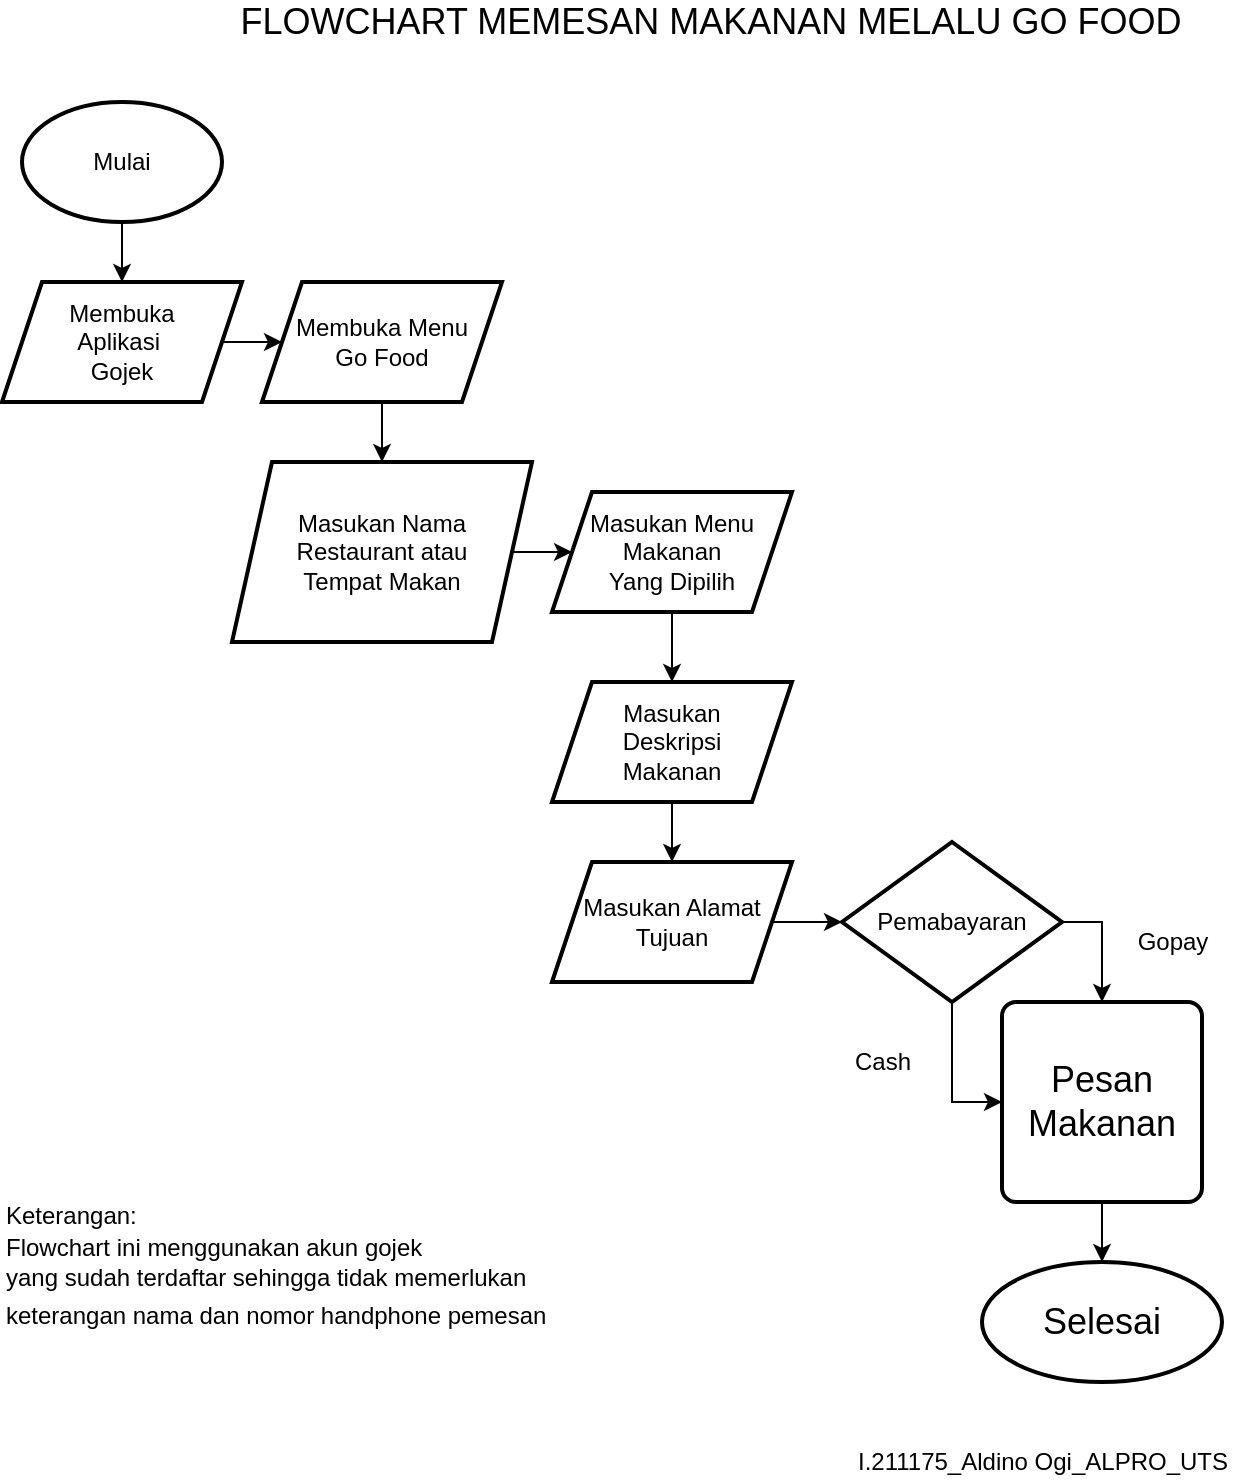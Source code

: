 <mxfile version="15.8.3" type="github">
  <diagram id="q5lzh3VrX62Dl-bmtcdY" name="Page-1">
    <mxGraphModel dx="538" dy="604" grid="1" gridSize="10" guides="1" tooltips="1" connect="1" arrows="1" fold="1" page="1" pageScale="1" pageWidth="827" pageHeight="1169" math="0" shadow="0">
      <root>
        <mxCell id="0" />
        <mxCell id="1" parent="0" />
        <mxCell id="kvS5LR6cUwifq-0sm4ZO-4" value="" style="edgeStyle=orthogonalEdgeStyle;rounded=0;orthogonalLoop=1;jettySize=auto;html=1;fontSize=18;" edge="1" parent="1" source="kvS5LR6cUwifq-0sm4ZO-1" target="kvS5LR6cUwifq-0sm4ZO-3">
          <mxGeometry relative="1" as="geometry" />
        </mxCell>
        <mxCell id="kvS5LR6cUwifq-0sm4ZO-1" value="Mulai" style="strokeWidth=2;html=1;shape=mxgraph.flowchart.start_1;whiteSpace=wrap;" vertex="1" parent="1">
          <mxGeometry x="70" y="90" width="100" height="60" as="geometry" />
        </mxCell>
        <mxCell id="kvS5LR6cUwifq-0sm4ZO-2" value="&lt;font style=&quot;font-size: 18px&quot;&gt;FLOWCHART MEMESAN MAKANAN MELALU GO FOOD&lt;/font&gt;" style="text;html=1;align=center;verticalAlign=middle;resizable=0;points=[];autosize=1;strokeColor=none;fillColor=none;" vertex="1" parent="1">
          <mxGeometry x="169" y="40" width="490" height="20" as="geometry" />
        </mxCell>
        <mxCell id="kvS5LR6cUwifq-0sm4ZO-6" value="" style="edgeStyle=orthogonalEdgeStyle;rounded=0;orthogonalLoop=1;jettySize=auto;html=1;fontSize=18;" edge="1" parent="1" source="kvS5LR6cUwifq-0sm4ZO-3" target="kvS5LR6cUwifq-0sm4ZO-5">
          <mxGeometry relative="1" as="geometry" />
        </mxCell>
        <mxCell id="kvS5LR6cUwifq-0sm4ZO-3" value="Membuka &lt;br&gt;Aplikasi&amp;nbsp;&lt;br&gt;Gojek" style="shape=parallelogram;perimeter=parallelogramPerimeter;whiteSpace=wrap;html=1;fixedSize=1;strokeWidth=2;" vertex="1" parent="1">
          <mxGeometry x="60" y="180" width="120" height="60" as="geometry" />
        </mxCell>
        <mxCell id="kvS5LR6cUwifq-0sm4ZO-8" value="" style="edgeStyle=orthogonalEdgeStyle;rounded=0;orthogonalLoop=1;jettySize=auto;html=1;fontSize=18;" edge="1" parent="1" source="kvS5LR6cUwifq-0sm4ZO-5" target="kvS5LR6cUwifq-0sm4ZO-7">
          <mxGeometry relative="1" as="geometry" />
        </mxCell>
        <mxCell id="kvS5LR6cUwifq-0sm4ZO-5" value="Membuka Menu&lt;br&gt;Go Food" style="shape=parallelogram;perimeter=parallelogramPerimeter;whiteSpace=wrap;html=1;fixedSize=1;strokeWidth=2;" vertex="1" parent="1">
          <mxGeometry x="190" y="180" width="120" height="60" as="geometry" />
        </mxCell>
        <mxCell id="kvS5LR6cUwifq-0sm4ZO-22" value="" style="edgeStyle=orthogonalEdgeStyle;rounded=0;orthogonalLoop=1;jettySize=auto;html=1;fontSize=18;" edge="1" parent="1" source="kvS5LR6cUwifq-0sm4ZO-7" target="kvS5LR6cUwifq-0sm4ZO-9">
          <mxGeometry relative="1" as="geometry" />
        </mxCell>
        <mxCell id="kvS5LR6cUwifq-0sm4ZO-7" value="Masukan Nama&lt;br&gt;Restaurant atau &lt;br&gt;Tempat Makan" style="shape=parallelogram;perimeter=parallelogramPerimeter;whiteSpace=wrap;html=1;fixedSize=1;strokeWidth=2;" vertex="1" parent="1">
          <mxGeometry x="175" y="270" width="150" height="90" as="geometry" />
        </mxCell>
        <mxCell id="kvS5LR6cUwifq-0sm4ZO-12" value="" style="edgeStyle=orthogonalEdgeStyle;rounded=0;orthogonalLoop=1;jettySize=auto;html=1;fontSize=18;" edge="1" parent="1" source="kvS5LR6cUwifq-0sm4ZO-9" target="kvS5LR6cUwifq-0sm4ZO-11">
          <mxGeometry relative="1" as="geometry" />
        </mxCell>
        <mxCell id="kvS5LR6cUwifq-0sm4ZO-9" value="Masukan Menu Makanan&lt;br&gt;Yang Dipilih" style="shape=parallelogram;perimeter=parallelogramPerimeter;whiteSpace=wrap;html=1;fixedSize=1;strokeWidth=2;" vertex="1" parent="1">
          <mxGeometry x="335" y="285" width="120" height="60" as="geometry" />
        </mxCell>
        <mxCell id="kvS5LR6cUwifq-0sm4ZO-14" value="" style="edgeStyle=orthogonalEdgeStyle;rounded=0;orthogonalLoop=1;jettySize=auto;html=1;fontSize=18;" edge="1" parent="1" source="kvS5LR6cUwifq-0sm4ZO-11" target="kvS5LR6cUwifq-0sm4ZO-13">
          <mxGeometry relative="1" as="geometry" />
        </mxCell>
        <mxCell id="kvS5LR6cUwifq-0sm4ZO-11" value="Masukan &lt;br&gt;Deskripsi&lt;br&gt;Makanan" style="shape=parallelogram;perimeter=parallelogramPerimeter;whiteSpace=wrap;html=1;fixedSize=1;strokeWidth=2;" vertex="1" parent="1">
          <mxGeometry x="335" y="380" width="120" height="60" as="geometry" />
        </mxCell>
        <mxCell id="kvS5LR6cUwifq-0sm4ZO-16" value="" style="edgeStyle=orthogonalEdgeStyle;rounded=0;orthogonalLoop=1;jettySize=auto;html=1;fontSize=18;" edge="1" parent="1" source="kvS5LR6cUwifq-0sm4ZO-13" target="kvS5LR6cUwifq-0sm4ZO-15">
          <mxGeometry relative="1" as="geometry" />
        </mxCell>
        <mxCell id="kvS5LR6cUwifq-0sm4ZO-13" value="Masukan Alamat&lt;br&gt;Tujuan" style="shape=parallelogram;perimeter=parallelogramPerimeter;whiteSpace=wrap;html=1;fixedSize=1;strokeWidth=2;" vertex="1" parent="1">
          <mxGeometry x="335" y="470" width="120" height="60" as="geometry" />
        </mxCell>
        <mxCell id="kvS5LR6cUwifq-0sm4ZO-15" value="Pemabayaran" style="rhombus;whiteSpace=wrap;html=1;strokeWidth=2;" vertex="1" parent="1">
          <mxGeometry x="480" y="460" width="110" height="80" as="geometry" />
        </mxCell>
        <mxCell id="kvS5LR6cUwifq-0sm4ZO-21" value="" style="edgeStyle=orthogonalEdgeStyle;rounded=0;orthogonalLoop=1;jettySize=auto;html=1;fontSize=18;" edge="1" parent="1" source="kvS5LR6cUwifq-0sm4ZO-17" target="kvS5LR6cUwifq-0sm4ZO-20">
          <mxGeometry relative="1" as="geometry" />
        </mxCell>
        <mxCell id="kvS5LR6cUwifq-0sm4ZO-17" value="Pesan Makanan" style="rounded=1;whiteSpace=wrap;html=1;absoluteArcSize=1;arcSize=14;strokeWidth=2;fontSize=18;" vertex="1" parent="1">
          <mxGeometry x="560" y="540" width="100" height="100" as="geometry" />
        </mxCell>
        <mxCell id="kvS5LR6cUwifq-0sm4ZO-18" value="" style="endArrow=classic;html=1;rounded=0;fontSize=18;exitX=1;exitY=0.5;exitDx=0;exitDy=0;entryX=0.5;entryY=0;entryDx=0;entryDy=0;" edge="1" parent="1" source="kvS5LR6cUwifq-0sm4ZO-15" target="kvS5LR6cUwifq-0sm4ZO-17">
          <mxGeometry width="50" height="50" relative="1" as="geometry">
            <mxPoint x="440" y="430" as="sourcePoint" />
            <mxPoint x="490" y="380" as="targetPoint" />
            <Array as="points">
              <mxPoint x="610" y="500" />
            </Array>
          </mxGeometry>
        </mxCell>
        <mxCell id="kvS5LR6cUwifq-0sm4ZO-19" value="" style="endArrow=classic;html=1;rounded=0;fontSize=18;exitX=0.5;exitY=1;exitDx=0;exitDy=0;entryX=0;entryY=0.5;entryDx=0;entryDy=0;" edge="1" parent="1" source="kvS5LR6cUwifq-0sm4ZO-15" target="kvS5LR6cUwifq-0sm4ZO-17">
          <mxGeometry width="50" height="50" relative="1" as="geometry">
            <mxPoint x="440" y="430" as="sourcePoint" />
            <mxPoint x="490" y="380" as="targetPoint" />
            <Array as="points">
              <mxPoint x="535" y="590" />
            </Array>
          </mxGeometry>
        </mxCell>
        <mxCell id="kvS5LR6cUwifq-0sm4ZO-20" value="Selesai" style="ellipse;whiteSpace=wrap;html=1;rounded=1;fontSize=18;strokeWidth=2;arcSize=14;" vertex="1" parent="1">
          <mxGeometry x="550" y="670" width="120" height="60" as="geometry" />
        </mxCell>
        <mxCell id="kvS5LR6cUwifq-0sm4ZO-23" value="&lt;font style=&quot;font-size: 12px&quot;&gt;Keterangan:&lt;br&gt;&lt;div style=&quot;text-align: justify&quot;&gt;&lt;span&gt;Flowchart ini menggunakan akun gojek&lt;/span&gt;&lt;/div&gt;&lt;div style=&quot;text-align: justify&quot;&gt;&lt;span&gt;yang sudah terdaftar sehingga tidak memerlukan&lt;/span&gt;&lt;/div&gt;&lt;div style=&quot;text-align: justify&quot;&gt;&lt;font&gt;keterangan nama dan nomor handphone pemesan&lt;/font&gt;&lt;span style=&quot;font-size: 18px&quot;&gt;&amp;nbsp;&lt;/span&gt;&lt;/div&gt;&lt;/font&gt;" style="text;html=1;align=left;verticalAlign=middle;resizable=0;points=[];autosize=1;strokeColor=none;fillColor=none;fontSize=18;" vertex="1" parent="1">
          <mxGeometry x="60" y="620" width="290" height="100" as="geometry" />
        </mxCell>
        <mxCell id="kvS5LR6cUwifq-0sm4ZO-24" value="I.211175_Aldino Ogi_ALPRO_UTS" style="text;html=1;align=center;verticalAlign=middle;resizable=0;points=[];autosize=1;strokeColor=none;fillColor=none;fontSize=12;" vertex="1" parent="1">
          <mxGeometry x="480" y="760" width="200" height="20" as="geometry" />
        </mxCell>
        <mxCell id="kvS5LR6cUwifq-0sm4ZO-25" value="Gopay" style="text;html=1;align=center;verticalAlign=middle;resizable=0;points=[];autosize=1;strokeColor=none;fillColor=none;fontSize=12;" vertex="1" parent="1">
          <mxGeometry x="620" y="500" width="50" height="20" as="geometry" />
        </mxCell>
        <mxCell id="kvS5LR6cUwifq-0sm4ZO-26" value="Cash" style="text;html=1;align=center;verticalAlign=middle;resizable=0;points=[];autosize=1;strokeColor=none;fillColor=none;fontSize=12;" vertex="1" parent="1">
          <mxGeometry x="480" y="560" width="40" height="20" as="geometry" />
        </mxCell>
      </root>
    </mxGraphModel>
  </diagram>
</mxfile>
